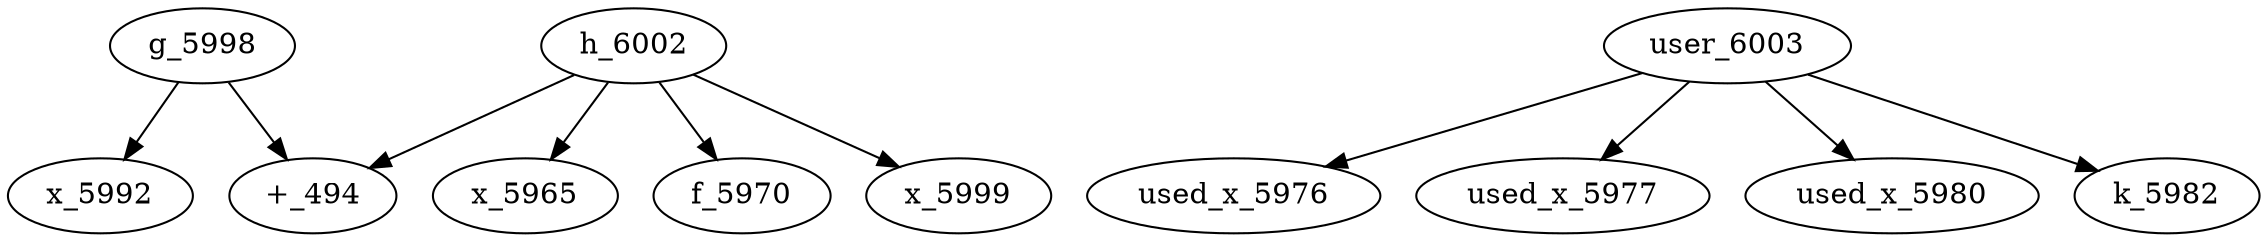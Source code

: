 digraph {
  "g_5998" -> {"+_494" "x_5992"}
  "h_6002" -> {"+_494" "x_5965" "f_5970" "x_5999"}
  "user_6003" -> {"used_x_5976" "used_x_5977" "used_x_5980" "k_5982"}
}
